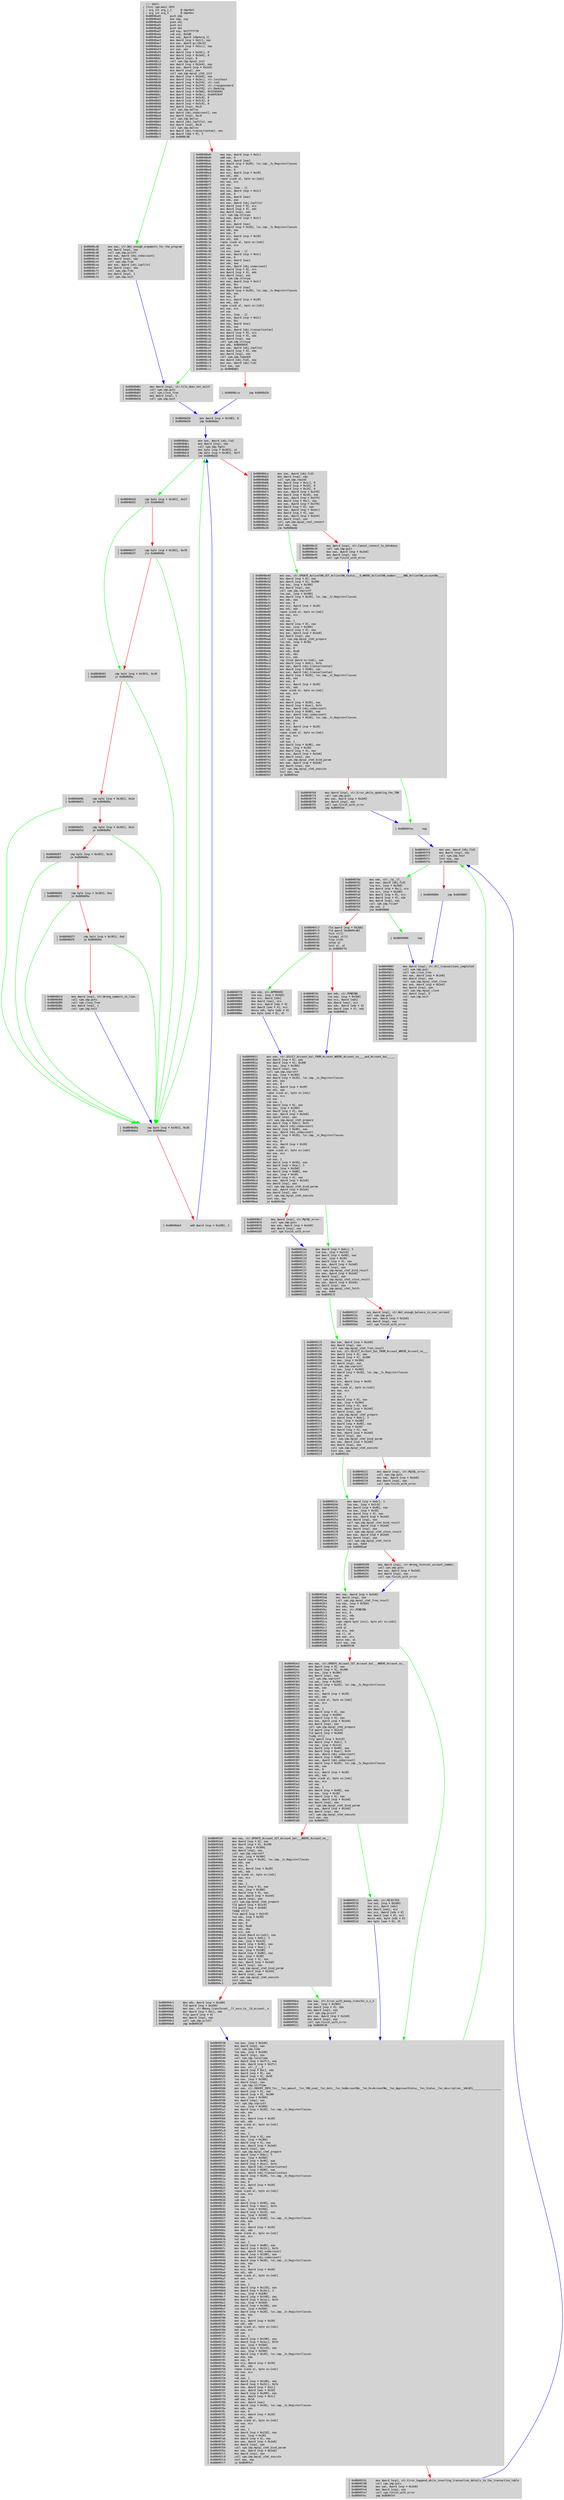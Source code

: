 digraph code {
	graph [bgcolor=white];
	node [color=lightgray, style=filled shape=box fontname="Courier" fontsize="8"];
	"0x08048ad1_0x08048ad1" -> "0x08048ad1_0x08048cd0" [color="green"];
	"0x08048ad1_0x08048ad1" -> "0x08048ad1_0x08048bd5" [color="red"];
 "0x08048ad1_0x08048ad1" [URL="sym.main/0x08048ad1", color="lightgray", label="  ;-- main:\l/ (fcn) sym.main 3455\l| ; arg int arg_1_1      @ ebp+0x5\l| ; arg int arg_3        @ ebp+0xc\l| 0x08048ad1      push ebp\l| 0x08048ad2      mov ebp, esp\l| 0x08048ad4      push edi\l| 0x08048ad5      push esi\l| 0x08048ad6      push ebx\l| 0x08048ad7      and esp, 0xfffffff0\l| 0x08048ada      sub esp, 0x5d0\l| 0x08048ae0      mov eax, dword [ebp+arg_3]\l| 0x08048ae3      mov dword [esp + 0x2c], eax\l| 0x08048ae7      mov eax, dword gs:[0x14]\l| 0x08048aed      mov dword [esp + 0x5cc], eax\l| 0x08048af4      xor eax, eax\l| 0x08048af6      mov dword [esp + 0x2dc], 0\l| 0x08048b01      mov dword [esp + 0x2e0], 0\l| 0x08048b0c      mov dword [esp], 0\l| 0x08048b13      call sym.imp.mysql_init\l| 0x08048b18      mov dword [esp + 0x2e4], eax\l| 0x08048b1f      mov eax, dword [esp + 0x2e4]\l| 0x08048b26      mov dword [esp], eax\l| 0x08048b29      call sym.imp.mysql_stmt_init\l| 0x08048b2e      mov dword [esp + 0x2e8], eax\l| 0x08048b35      mov dword [esp + 0x2ec], str.localhost\l| 0x08048b40      mov dword [esp + 0x2f0], str.root\l| 0x08048b4b      mov dword [esp + 0x2f4], str.crazypassword\l| 0x08048b56      mov dword [esp + 0x2f8], str.Banking\l| 0x08048b61      mov dword [esp + 0x5b8], 0x52505041\l| 0x08048b6c      mov dword [esp + 0x5bc], 0x4445564f\l| 0x08048b77      mov dword [esp + 0x5c0], 0\l| 0x08048b82      mov dword [esp + 0x5c4], 0\l| 0x08048b8d      mov dword [esp + 0x5c8], 0\l| 0x08048b98      mov dword [esp], 0xc8\l| 0x08048b9f      call sym.imp.malloc\l| 0x08048ba4      mov dword [obj.sndaccount], eax\l| 0x08048ba9      mov dword [esp], 0xc8\l| 0x08048bb0      call sym.imp.malloc\l| 0x08048bb5      mov dword [obj.inpfile], eax\l| 0x08048bba      mov dword [esp], 0xc8\l| 0x08048bc1      call sym.imp.malloc\l| 0x08048bc6      mov dword [obj.transactiontan], eax\l| 0x08048bcb      cmp dword [ebp + 8], 5\l| 0x08048bcf      jne 0x8048cd0\l"]
	"0x08048ad1_0x08048cd0" -> "0x08048ad1_0x08048d03" [color="blue"];
 "0x08048ad1_0x08048cd0" [URL="sym.main/0x08048cd0", color="lightgray", label="| 0x08048cd0      mov eax, str.Not_enough_arguments_for_the_program\l| 0x08048cd5      mov dword [esp], eax\l| 0x08048cd8      call sym.imp.printf\l| 0x08048cdd      mov eax, dword [obj.sndaccount]\l| 0x08048ce2      mov dword [esp], eax\l| 0x08048ce5      call sym.imp.free\l| 0x08048cea      mov eax, dword [obj.inpfile]\l| 0x08048cef      mov dword [esp], eax\l| 0x08048cf2      call sym.imp.free\l| 0x08048cf7      mov dword [esp], 1\l| 0x08048cfe      call sym.imp.exit\l"]
	"0x08048ad1_0x08048dac" -> "0x08048ad1_0x08048d2d" [color="green"];
	"0x08048ad1_0x08048dac" -> "0x08048ad1_0x08048dce" [color="red"];
 "0x08048ad1_0x08048dac" [URL="sym.main/0x08048dac", color="lightgray", label="| 0x08048dac      mov eax, dword [obj.fid]\l| 0x08048db1      mov dword [esp], eax\l| 0x08048db4      call sym.imp.fgetc\l| 0x08048db9      mov byte [esp + 0x303], al\l| 0x08048dc0      cmp byte [esp + 0x303], 0xff\l| 0x08048dc8      jne 0x8048d2d\l"]
	"0x08048ad1_0x08048d2d" -> "0x08048ad1_0x08048d41" [color="green"];
	"0x08048ad1_0x08048d2d" -> "0x08048ad1_0x08048d37" [color="red"];
 "0x08048ad1_0x08048d2d" [URL="sym.main/0x08048d2d", color="lightgray", label="| 0x08048d2d      cmp byte [esp + 0x303], 0x2f\l| 0x08048d35      jle 0x8048d41\l"]
	"0x08048ad1_0x08048d41" -> "0x08048ad1_0x08048d9a" [color="green"];
	"0x08048ad1_0x08048d41" -> "0x08048ad1_0x08048d4b" [color="red"];
 "0x08048ad1_0x08048d41" [URL="sym.main/0x08048d41", color="lightgray", label="| 0x08048d41      cmp byte [esp + 0x303], 0x20\l| 0x08048d49      je 0x8048d9a\l"]
	"0x08048ad1_0x08048d9a" -> "0x08048ad1_0x08048dac" [color="green"];
	"0x08048ad1_0x08048d9a" -> "0x08048ad1_0x08048da4" [color="red"];
 "0x08048ad1_0x08048d9a" [URL="sym.main/0x08048d9a", color="lightgray", label="| 0x08048d9a      cmp byte [esp + 0x303], 0x3b\l| 0x08048da2      jne 0x8048dac\l"]
	"0x08048ad1_0x08048da4" -> "0x08048ad1_0x08048dac" [color="blue"];
 "0x08048ad1_0x08048da4" [URL="sym.main/0x08048da4", color="lightgray", label="| 0x08048da4      add dword [esp + 0x2d8], 1\l"]
	"0x08048ad1_0x08048dce" -> "0x08048ad1_0x08048e4d" [color="green"];
	"0x08048ad1_0x08048dce" -> "0x08048ad1_0x08048e32" [color="red"];
 "0x08048ad1_0x08048dce" [URL="sym.main/0x08048dce", color="lightgray", label="| 0x08048dce      mov eax, dword [obj.fid]\l| 0x08048dd3      mov dword [esp], eax\l| 0x08048dd6      call sym.imp.rewind\l| 0x08048ddb      mov dword [esp + 0x1c], 0\l| 0x08048de3      mov dword [esp + 0x18], 0\l| 0x08048deb      mov dword [esp + 0x14], 0\l| 0x08048df3      mov eax, dword [esp + 0x2f8]\l| 0x08048dfa      mov dword [esp + 0x10], eax\l| 0x08048dfe      mov eax, dword [esp + 0x2f4]\l| 0x08048e05      mov dword [esp + 0xc], eax\l| 0x08048e09      mov eax, dword [esp + 0x2f0]\l| 0x08048e10      mov dword [esp + 8], eax\l| 0x08048e14      mov eax, dword [esp + 0x2ec]\l| 0x08048e1b      mov dword [esp + 4], eax\l| 0x08048e1f      mov eax, dword [esp + 0x2e4]\l| 0x08048e26      mov dword [esp], eax\l| 0x08048e29      call sym.imp.mysql_real_connect\l| 0x08048e2e      test eax, eax\l| 0x08048e30      jne 0x8048e4d\l"]
	"0x08048ad1_0x08048e4d" -> "0x08048ad1_0x080497ee" [color="green"];
	"0x08048ad1_0x08048e4d" -> "0x08048ad1_0x08048f6d" [color="red"];
 "0x08048ad1_0x08048e4d" [URL="sym.main/0x08048e4d", color="lightgray", label="| 0x08048e4d      mov eax, str.UPDATE_ActiveTAN_SET_ActiveTAN_Status___0_WHERE_ActiveTAN_number_____AND_ActiveTAN_accountNo____\l| 0x08048e52      mov dword [esp + 8], eax\l| 0x08048e56      mov dword [esp + 4], 0x200\l| 0x08048e5e      lea eax, [esp + 0x304]\l| 0x08048e65      mov dword [esp], eax\l| 0x08048e68      call sym.imp.snprintf\l| 0x08048e6d      lea eax, [esp + 0x304]\l| 0x08048e74      mov dword [esp + 0x28], loc.imp._Jv_RegisterClasses\l| 0x08048e7c      mov edx, eax\l| 0x08048e7e      mov eax, 0\l| 0x08048e83      mov ecx, dword [esp + 0x28]\l| 0x08048e87      mov edi, edx\l| 0x08048e89      repne scasb al, byte es:[edi]\l| 0x08048e8b      mov eax, ecx\l| 0x08048e8d      not eax\l| 0x08048e8f      sub eax, 1\l| 0x08048e92      mov dword [esp + 8], eax\l| 0x08048e96      lea eax, [esp + 0x304]\l| 0x08048e9d      mov dword [esp + 4], eax\l| 0x08048ea1      mov eax, dword [esp + 0x2e8]\l| 0x08048ea8      mov dword [esp], eax\l| 0x08048eab      call sym.imp.mysql_stmt_prepare\l| 0x08048eb0      lea eax, [esp + 0x38]\l| 0x08048eb4      mov ebx, eax\l| 0x08048eb6      mov eax, 0\l| 0x08048ebb      mov edx, 0xa0\l| 0x08048ec0      mov edi, ebx\l| 0x08048ec2      mov ecx, edx\l| 0x08048ec4      rep stosd dword es:[edi], eax\l| 0x08048ec6      mov dword [esp + 0x6c], 0xfe\l| 0x08048ece      mov eax, dword [obj.transactiontan]\l| 0x08048ed3      mov dword [esp + 0x40], eax\l| 0x08048ed7      mov eax, dword [obj.transactiontan]\l| 0x08048edc      mov dword [esp + 0x28], loc.imp._Jv_RegisterClasses\l| 0x08048ee4      mov edx, eax\l| 0x08048ee6      mov eax, 0\l| 0x08048eeb      mov ecx, dword [esp + 0x28]\l| 0x08048eef      mov edi, edx\l| 0x08048ef1      repne scasb al, byte es:[edi]\l| 0x08048ef3      mov eax, ecx\l| 0x08048ef5      not eax\l| 0x08048ef7      sub eax, 1\l| 0x08048efa      mov dword [esp + 0x58], eax\l| 0x08048efe      mov dword [esp + 0xac], 0xfe\l| 0x08048f09      mov eax, dword [obj.sndaccount]\l| 0x08048f0e      mov dword [esp + 0x80], eax\l| 0x08048f15      mov eax, dword [obj.sndaccount]\l| 0x08048f1a      mov dword [esp + 0x28], loc.imp._Jv_RegisterClasses\l| 0x08048f22      mov edx, eax\l| 0x08048f24      mov eax, 0\l| 0x08048f29      mov ecx, dword [esp + 0x28]\l| 0x08048f2d      mov edi, edx\l| 0x08048f2f      repne scasb al, byte es:[edi]\l| 0x08048f31      mov eax, ecx\l| 0x08048f33      not eax\l| 0x08048f35      sub eax, 1\l| 0x08048f38      mov dword [esp + 0x98], eax\l| 0x08048f3f      lea eax, [esp + 0x38]\l| 0x08048f43      mov dword [esp + 4], eax\l| 0x08048f47      mov eax, dword [esp + 0x2e8]\l| 0x08048f4e      mov dword [esp], eax\l| 0x08048f51      call sym.imp.mysql_stmt_bind_param\l| 0x08048f56      mov eax, dword [esp + 0x2e8]\l| 0x08048f5d      mov dword [esp], eax\l| 0x08048f60      call sym.imp.mysql_stmt_execute\l| 0x08048f65      test eax, eax\l| 0x08048f67      je 0x80497ee\l"]
	"0x08048ad1_0x080497ee" -> "0x08048ad1_0x080497ef" [color="blue"];
 "0x08048ad1_0x080497ee" [URL="sym.main/0x080497ee", color="lightgray", label="| 0x080497ee      nop\l"]
	"0x08048ad1_0x08048f8d" -> "0x08048ad1_0x08049806" [color="green"];
	"0x08048ad1_0x08048f8d" -> "0x08048ad1_0x08048fc2" [color="red"];
 "0x08048ad1_0x08048f8d" [URL="sym.main/0x08048f8d", color="lightgray", label="| 0x08048f8d      mov edx, str._ld__lf_\l| 0x08048f92      mov eax, dword [obj.fid]\l| 0x08048f97      lea ecx, [esp + 0x2b8]\l| 0x08048f9e      mov dword [esp + 0xc], ecx\l| 0x08048fa2      lea ecx, [esp + 0x2d0]\l| 0x08048fa9      mov dword [esp + 8], ecx\l| 0x08048fad      mov dword [esp + 4], edx\l| 0x08048fb1      mov dword [esp], eax\l| 0x08048fb4      call sym.imp.fscanf\l| 0x08048fb9      cmp eax, 2\l| 0x08048fbc      jne 0x8049806\l"]
	"0x08048ad1_0x08049806" -> "0x08048ad1_0x08049807" [color="blue"];
 "0x08048ad1_0x08049806" [URL="sym.main/0x08049806", color="lightgray", label="| 0x08049806      nop\l"]
	"0x08048ad1_0x08048fc2" -> "0x08048ad1_0x08048ff4" [color="green"];
	"0x08048ad1_0x08048fc2" -> "0x08048ad1_0x08048fdc" [color="red"];
 "0x08048ad1_0x08048fc2" [URL="sym.main/0x08048fc2", color="lightgray", label="| 0x08048fc2      fld qword [esp + 0x2b8]\l| 0x08048fc9      fld qword [0x8049cd0]\l| 0x08048fcf      fxch st(1)\l| 0x08048fd1      fucompi st(1)\l| 0x08048fd3      fstp st(0)\l| 0x08048fd5      setae al\l| 0x08048fd8      test al, al\l| 0x08048fda      je 0x8048ff4\l"]
	"0x08048ad1_0x08048ff4" -> "0x08048ad1_0x08049011" [color="blue"];
 "0x08048ad1_0x08048ff4" [URL="sym.main/0x08048ff4", color="lightgray", label="| 0x08048ff4      mov edx, str.APPROVED\l| 0x08048ff9      lea eax, [esp + 0x5b8]\l| 0x08049000      mov ecx, dword [edx]\l| 0x08049002      mov dword [eax], ecx\l| 0x08049004      mov ecx, dword [edx + 4]\l| 0x08049007      mov dword [eax + 4], ecx\l| 0x0804900a      movzx edx, byte [edx + 8]\l| 0x0804900e      mov byte [eax + 8], dl\l"]
	"0x08048ad1_0x0804910a" -> "0x08048ad1_0x08049172" [color="green"];
	"0x08048ad1_0x0804910a" -> "0x08048ad1_0x08049157" [color="red"];
 "0x08048ad1_0x0804910a" [URL="sym.main/0x0804910a", color="lightgray", label="| 0x0804910a      mov dword [esp + 0x6c], 5\l| 0x08049112      lea eax, [esp + 0x2c0]\l| 0x08049119      mov dword [esp + 0x40], eax\l| 0x0804911d      lea eax, [esp + 0x38]\l| 0x08049121      mov dword [esp + 4], eax\l| 0x08049125      mov eax, dword [esp + 0x2e8]\l| 0x0804912c      mov dword [esp], eax\l| 0x0804912f      call sym.imp.mysql_stmt_bind_result\l| 0x08049134      mov eax, dword [esp + 0x2e8]\l| 0x0804913b      mov dword [esp], eax\l| 0x0804913e      call sym.imp.mysql_stmt_store_result\l| 0x08049143      mov eax, dword [esp + 0x2e8]\l| 0x0804914a      mov dword [esp], eax\l| 0x0804914d      call sym.imp.mysql_stmt_fetch\l| 0x08049152      cmp eax, 0x64\l| 0x08049155      jne 0x8049172\l"]
	"0x08048ad1_0x08049172" -> "0x08048ad1_0x0804923c" [color="green"];
	"0x08048ad1_0x08049172" -> "0x08048ad1_0x08049221" [color="red"];
 "0x08048ad1_0x08049172" [URL="sym.main/0x08049172", color="lightgray", label="| 0x08049172      mov eax, dword [esp + 0x2e8]\l| 0x08049179      mov dword [esp], eax\l| 0x0804917c      call sym.imp.mysql_stmt_free_result\l| 0x08049181      mov eax, str.SELECT_Account_bal_FROM_Account_WHERE_Account_no___\l| 0x08049186      mov dword [esp + 8], eax\l| 0x0804918a      mov dword [esp + 4], 0x200\l| 0x08049192      lea eax, [esp + 0x304]\l| 0x08049199      mov dword [esp], eax\l| 0x0804919c      call sym.imp.snprintf\l| 0x080491a1      lea eax, [esp + 0x304]\l| 0x080491a8      mov dword [esp + 0x28], loc.imp._Jv_RegisterClasses\l| 0x080491b0      mov edx, eax\l| 0x080491b2      mov eax, 0\l| 0x080491b7      mov ecx, dword [esp + 0x28]\l| 0x080491bb      mov edi, edx\l| 0x080491bd      repne scasb al, byte es:[edi]\l| 0x080491bf      mov eax, ecx\l| 0x080491c1      not eax\l| 0x080491c3      sub eax, 1\l| 0x080491c6      mov dword [esp + 8], eax\l| 0x080491ca      lea eax, [esp + 0x304]\l| 0x080491d1      mov dword [esp + 4], eax\l| 0x080491d5      mov eax, dword [esp + 0x2e8]\l| 0x080491dc      mov dword [esp], eax\l| 0x080491df      call sym.imp.mysql_stmt_prepare\l| 0x080491e4      mov dword [esp + 0x6c], 3\l| 0x080491ec      lea eax, [esp + 0x2d0]\l| 0x080491f3      mov dword [esp + 0x40], eax\l| 0x080491f7      lea eax, [esp + 0x38]\l| 0x080491fb      mov dword [esp + 4], eax\l| 0x080491ff      mov eax, dword [esp + 0x2e8]\l| 0x08049206      mov dword [esp], eax\l| 0x08049209      call sym.imp.mysql_stmt_bind_param\l| 0x0804920e      mov eax, dword [esp + 0x2e8]\l| 0x08049215      mov dword [esp], eax\l| 0x08049218      call sym.imp.mysql_stmt_execute\l| 0x0804921d      test eax, eax\l| 0x0804921f      je 0x804923c\l"]
	"0x08048ad1_0x0804923c" -> "0x08048ad1_0x080492a4" [color="green"];
	"0x08048ad1_0x0804923c" -> "0x08048ad1_0x08049289" [color="red"];
 "0x08048ad1_0x0804923c" [URL="sym.main/0x0804923c", color="lightgray", label="| 0x0804923c      mov dword [esp + 0x6c], 5\l| 0x08049244      lea eax, [esp + 0x2c8]\l| 0x0804924b      mov dword [esp + 0x40], eax\l| 0x0804924f      lea eax, [esp + 0x38]\l| 0x08049253      mov dword [esp + 4], eax\l| 0x08049257      mov eax, dword [esp + 0x2e8]\l| 0x0804925e      mov dword [esp], eax\l| 0x08049261      call sym.imp.mysql_stmt_bind_result\l| 0x08049266      mov eax, dword [esp + 0x2e8]\l| 0x0804926d      mov dword [esp], eax\l| 0x08049270      call sym.imp.mysql_stmt_store_result\l| 0x08049275      mov eax, dword [esp + 0x2e8]\l| 0x0804927c      mov dword [esp], eax\l| 0x0804927f      call sym.imp.mysql_stmt_fetch\l| 0x08049284      cmp eax, 0x64\l| 0x08049287      jne 0x80492a4\l"]
	"0x08048ad1_0x080492a4" -> "0x08048ad1_0x08049530" [color="green"];
	"0x08048ad1_0x080492a4" -> "0x08048ad1_0x080492e3" [color="red"];
 "0x08048ad1_0x080492a4" [URL="sym.main/0x080492a4", color="lightgray", label="| 0x080492a4      mov eax, dword [esp + 0x2e8]\l| 0x080492ab      mov dword [esp], eax\l| 0x080492ae      call sym.imp.mysql_stmt_free_result\l| 0x080492b3      lea eax, [esp + 0x5b8]\l| 0x080492ba      mov edx, eax\l| 0x080492bc      mov eax, str.PENDING\l| 0x080492c1      mov ecx, 8\l| 0x080492c6      mov esi, edx\l| 0x080492c8      mov edi, eax\l| 0x080492ca      repe cmpsb byte [esi], byte ptr es:[edi]\l| 0x080492cc      seta dl\l| 0x080492cf      setb al\l| 0x080492d2      mov ecx, edx\l| 0x080492d4      sub cl, al\l| 0x080492d6      mov eax, ecx\l| 0x080492d8      movsx eax, al\l| 0x080492db      test eax, eax\l| 0x080492dd      je 0x8049530\l"]
	"0x08048ad1_0x08049530" -> "0x08048ad1_0x080497ef" [color="green"];
	"0x08048ad1_0x08049530" -> "0x08048ad1_0x080497d1" [color="red"];
 "0x08048ad1_0x08049530" [URL="sym.main/0x08049530", color="lightgray", label="| 0x08049530      lea eax, [esp + 0x2d4]\l| 0x08049537      mov dword [esp], eax\l| 0x0804953a      call sym.imp.time\l| 0x0804953f      lea eax, [esp + 0x2d4]\l| 0x08049546      mov dword [esp], eax\l| 0x08049549      call sym.imp.localtime\l| 0x0804954e      mov dword [esp + 0x2fc], eax\l| 0x08049555      mov edx, dword [esp + 0x2fc]\l| 0x0804955c      mov eax, str._F___X\l| 0x08049561      mov dword [esp + 0xc], edx\l| 0x08049565      mov dword [esp + 8], eax\l| 0x08049569      mov dword [esp + 4], 0x50\l| 0x08049571      lea eax, [esp + 0x568]\l| 0x08049578      mov dword [esp], eax\l| 0x0804957b      call sym.imp.strftime\l| 0x08049580      mov eax, str.INSERT_INTO_Txn___Txn_amount__Txn_TAN_used__Txn_date__Txn_SndAccountNo__Txn_RcvAccountNo__Txn_ApprovalStatus__Txn_Status__Txn_description__VALUES___________________\l| 0x08049585      mov dword [esp + 8], eax\l| 0x08049589      mov dword [esp + 4], 0x200\l| 0x08049591      lea eax, [esp + 0x304]\l| 0x08049598      mov dword [esp], eax\l| 0x0804959b      call sym.imp.snprintf\l| 0x080495a0      lea eax, [esp + 0x304]\l| 0x080495a7      mov dword [esp + 0x28], loc.imp._Jv_RegisterClasses\l| 0x080495af      mov edx, eax\l| 0x080495b1      mov eax, 0\l| 0x080495b6      mov ecx, dword [esp + 0x28]\l| 0x080495ba      mov edi, edx\l| 0x080495bc      repne scasb al, byte es:[edi]\l| 0x080495be      mov eax, ecx\l| 0x080495c0      not eax\l| 0x080495c2      sub eax, 1\l| 0x080495c5      mov dword [esp + 8], eax\l| 0x080495c9      lea eax, [esp + 0x304]\l| 0x080495d0      mov dword [esp + 4], eax\l| 0x080495d4      mov eax, dword [esp + 0x2e8]\l| 0x080495db      mov dword [esp], eax\l| 0x080495de      call sym.imp.mysql_stmt_prepare\l| 0x080495e3      mov dword [esp + 0x6c], 5\l| 0x080495eb      lea eax, [esp + 0x2b8]\l| 0x080495f2      mov dword [esp + 0x40], eax\l| 0x080495f6      mov dword [esp + 0xac], 0xfe\l| 0x08049601      mov eax, dword [obj.transactiontan]\l| 0x08049606      mov dword [esp + 0x80], eax\l| 0x0804960d      mov eax, dword [obj.transactiontan]\l| 0x08049612      mov dword [esp + 0x28], loc.imp._Jv_RegisterClasses\l| 0x0804961a      mov edx, eax\l| 0x0804961c      mov eax, 0\l| 0x08049621      mov ecx, dword [esp + 0x28]\l| 0x08049625      mov edi, edx\l| 0x08049627      repne scasb al, byte es:[edi]\l| 0x08049629      mov eax, ecx\l| 0x0804962b      not eax\l| 0x0804962d      sub eax, 1\l| 0x08049630      mov dword [esp + 0x98], eax\l| 0x08049637      mov dword [esp + 0xec], 0xfe\l| 0x08049642      lea eax, [esp + 0x568]\l| 0x08049649      mov dword [esp + 0xc0], eax\l| 0x08049650      lea eax, [esp + 0x568]\l| 0x08049657      mov dword [esp + 0x28], loc.imp._Jv_RegisterClasses\l| 0x0804965f      mov edx, eax\l| 0x08049661      mov eax, 0\l| 0x08049666      mov ecx, dword [esp + 0x28]\l| 0x0804966a      mov edi, edx\l| 0x0804966c      repne scasb al, byte es:[edi]\l| 0x0804966e      mov eax, ecx\l| 0x08049670      not eax\l| 0x08049672      sub eax, 1\l| 0x08049675      mov dword [esp + 0xd8], eax\l| 0x0804967c      mov dword [esp + 0x12c], 0xfe\l| 0x08049687      mov eax, dword [obj.sndaccount]\l| 0x0804968c      mov dword [esp + 0x100], eax\l| 0x08049693      mov eax, dword [obj.sndaccount]\l| 0x08049698      mov dword [esp + 0x28], loc.imp._Jv_RegisterClasses\l| 0x080496a0      mov edx, eax\l| 0x080496a2      mov eax, 0\l| 0x080496a7      mov ecx, dword [esp + 0x28]\l| 0x080496ab      mov edi, edx\l| 0x080496ad      repne scasb al, byte es:[edi]\l| 0x080496af      mov eax, ecx\l| 0x080496b1      not eax\l| 0x080496b3      sub eax, 1\l| 0x080496b6      mov dword [esp + 0x118], eax\l| 0x080496bd      mov dword [esp + 0x16c], 3\l| 0x080496c8      lea eax, [esp + 0x2d0]\l| 0x080496cf      mov dword [esp + 0x140], eax\l| 0x080496d6      mov dword [esp + 0x1ac], 0xfe\l| 0x080496e1      lea eax, [esp + 0x5b8]\l| 0x080496e8      mov dword [esp + 0x180], eax\l| 0x080496ef      lea eax, [esp + 0x5b8]\l| 0x080496f6      mov dword [esp + 0x28], loc.imp._Jv_RegisterClasses\l| 0x080496fe      mov edx, eax\l| 0x08049700      mov eax, 0\l| 0x08049705      mov ecx, dword [esp + 0x28]\l| 0x08049709      mov edi, edx\l| 0x0804970b      repne scasb al, byte es:[edi]\l| 0x0804970d      mov eax, ecx\l| 0x0804970f      not eax\l| 0x08049711      sub eax, 1\l| 0x08049714      mov dword [esp + 0x198], eax\l| 0x0804971b      mov dword [esp + 0x1ec], 0xfe\l| 0x08049726      lea eax, [esp + 0x5b8]\l| 0x0804972d      mov dword [esp + 0x1c0], eax\l| 0x08049734      lea eax, [esp + 0x5b8]\l| 0x0804973b      mov dword [esp + 0x28], loc.imp._Jv_RegisterClasses\l| 0x08049743      mov edx, eax\l| 0x08049745      mov eax, 0\l| 0x0804974a      mov ecx, dword [esp + 0x28]\l| 0x0804974e      mov edi, edx\l| 0x08049750      repne scasb al, byte es:[edi]\l| 0x08049752      mov eax, ecx\l| 0x08049754      not eax\l| 0x08049756      sub eax, 1\l| 0x08049759      mov dword [esp + 0x1d8], eax\l| 0x08049760      mov dword [esp + 0x22c], 0xfe\l| 0x0804976b      mov eax, dword [esp + 0x2c]\l| 0x0804976f      mov eax, dword [eax + 0x10]\l| 0x08049772      mov dword [esp + 0x200], eax\l| 0x08049779      mov eax, dword [esp + 0x2c]\l| 0x0804977d      add eax, 0x10\l| 0x08049780      mov eax, dword [eax]\l| 0x08049782      mov dword [esp + 0x28], loc.imp._Jv_RegisterClasses\l| 0x0804978a      mov edx, eax\l| 0x0804978c      mov eax, 0\l| 0x08049791      mov ecx, dword [esp + 0x28]\l| 0x08049795      mov edi, edx\l| 0x08049797      repne scasb al, byte es:[edi]\l| 0x08049799      mov eax, ecx\l| 0x0804979b      not eax\l| 0x0804979d      sub eax, 1\l| 0x080497a0      mov dword [esp + 0x218], eax\l| 0x080497a7      lea eax, [esp + 0x38]\l| 0x080497ab      mov dword [esp + 4], eax\l| 0x080497af      mov eax, dword [esp + 0x2e8]\l| 0x080497b6      mov dword [esp], eax\l| 0x080497b9      call sym.imp.mysql_stmt_bind_param\l| 0x080497be      mov eax, dword [esp + 0x2e8]\l| 0x080497c5      mov dword [esp], eax\l| 0x080497c8      call sym.imp.mysql_stmt_execute\l| 0x080497cd      test eax, eax\l| 0x080497cf      je 0x80497ef\l"]
	"0x08048ad1_0x080497ef" -> "0x08048ad1_0x08048f8d" [color="green"];
	"0x08048ad1_0x080497ef" -> "0x08048ad1_0x08049804" [color="red"];
 "0x08048ad1_0x080497ef" [URL="sym.main/0x080497ef", color="lightgray", label="| 0x080497ef      mov eax, dword [obj.fid]\l| 0x080497f4      mov dword [esp], eax\l| 0x080497f7      call sym.imp.feof\l| 0x080497fc      test eax, eax\l| 0x080497fe      je 0x8048f8d\l"]
	"0x08048ad1_0x080497d1" -> "0x08048ad1_0x080497ef" [color="blue"];
 "0x08048ad1_0x080497d1" [URL="sym.main/0x080497d1", color="lightgray", label="| 0x080497d1      mov dword [esp], str.Error_happend_while_inserting_transaction_details_to_the_transaction_table\l| 0x080497d8      call sym.imp.puts\l| 0x080497dd      mov eax, dword [esp + 0x2e8]\l| 0x080497e4      mov dword [esp], eax\l| 0x080497e7      call sym.finish_with_error\l| 0x080497ec      jmp 0x80497ef\l"]
	"0x08048ad1_0x080492e3" -> "0x08048ad1_0x08049513" [color="green"];
	"0x08048ad1_0x080492e3" -> "0x08048ad1_0x080493df" [color="red"];
 "0x08048ad1_0x080492e3" [URL="sym.main/0x080492e3", color="lightgray", label="| 0x080492e3      mov eax, str.UPDATE_Account_SET_Account_bal___WHERE_Account_no__\l| 0x080492e8      mov dword [esp + 8], eax\l| 0x080492ec      mov dword [esp + 4], 0x200\l| 0x080492f4      lea eax, [esp + 0x304]\l| 0x080492fb      mov dword [esp], eax\l| 0x080492fe      call sym.imp.snprintf\l| 0x08049303      lea eax, [esp + 0x304]\l| 0x0804930a      mov dword [esp + 0x28], loc.imp._Jv_RegisterClasses\l| 0x08049312      mov edx, eax\l| 0x08049314      mov eax, 0\l| 0x08049319      mov ecx, dword [esp + 0x28]\l| 0x0804931d      mov edi, edx\l| 0x0804931f      repne scasb al, byte es:[edi]\l| 0x08049321      mov eax, ecx\l| 0x08049323      not eax\l| 0x08049325      sub eax, 1\l| 0x08049328      mov dword [esp + 8], eax\l| 0x0804932c      lea eax, [esp + 0x304]\l| 0x08049333      mov dword [esp + 4], eax\l| 0x08049337      mov eax, dword [esp + 0x2e8]\l| 0x0804933e      mov dword [esp], eax\l| 0x08049341      call sym.imp.mysql_stmt_prepare\l| 0x08049346      fld qword [esp + 0x2c0]\l| 0x0804934d      fld qword [esp + 0x2b8]\l| 0x08049354      fsubp st(1)\l| 0x08049356      fstp qword [esp + 0x2c0]\l| 0x0804935d      mov dword [esp + 0x6c], 5\l| 0x08049365      lea eax, [esp + 0x2c0]\l| 0x0804936c      mov dword [esp + 0x40], eax\l| 0x08049370      mov dword [esp + 0xac], 0xfe\l| 0x0804937b      mov eax, dword [obj.sndaccount]\l| 0x08049380      mov dword [esp + 0x80], eax\l| 0x08049387      mov eax, dword [obj.sndaccount]\l| 0x0804938c      mov dword [esp + 0x28], loc.imp._Jv_RegisterClasses\l| 0x08049394      mov edx, eax\l| 0x08049396      mov eax, 0\l| 0x0804939b      mov ecx, dword [esp + 0x28]\l| 0x0804939f      mov edi, edx\l| 0x080493a1      repne scasb al, byte es:[edi]\l| 0x080493a3      mov eax, ecx\l| 0x080493a5      not eax\l| 0x080493a7      sub eax, 1\l| 0x080493aa      mov dword [esp + 0x98], eax\l| 0x080493b1      lea eax, [esp + 0x38]\l| 0x080493b5      mov dword [esp + 4], eax\l| 0x080493b9      mov eax, dword [esp + 0x2e8]\l| 0x080493c0      mov dword [esp], eax\l| 0x080493c3      call sym.imp.mysql_stmt_bind_param\l| 0x080493c8      mov eax, dword [esp + 0x2e8]\l| 0x080493cf      mov dword [esp], eax\l| 0x080493d2      call sym.imp.mysql_stmt_execute\l| 0x080493d7      test eax, eax\l| 0x080493d9      jne 0x8049513\l"]
	"0x08048ad1_0x08049513" -> "0x08048ad1_0x08049530" [color="blue"];
 "0x08048ad1_0x08049513" [URL="sym.main/0x08049513", color="lightgray", label="| 0x08049513      mov edx, str.REJECTED\l| 0x08049518      lea eax, [esp + 0x5b8]\l| 0x0804951f      mov ecx, dword [edx]\l| 0x08049521      mov dword [eax], ecx\l| 0x08049523      mov ecx, dword [edx + 4]\l| 0x08049526      mov dword [eax + 4], ecx\l| 0x08049529      movzx edx, byte [edx + 8]\l| 0x0804952d      mov byte [eax + 8], dl\l"]
	"0x08048ad1_0x080493df" -> "0x08048ad1_0x080494ea" [color="green"];
	"0x08048ad1_0x080493df" -> "0x08048ad1_0x080494c5" [color="red"];
 "0x08048ad1_0x080493df" [URL="sym.main/0x080493df", color="lightgray", label="| 0x080493df      mov eax, str.UPDATE_Account_SET_Account_bal___WHERE_Account_no__\l| 0x080493e4      mov dword [esp + 8], eax\l| 0x080493e8      mov dword [esp + 4], 0x200\l| 0x080493f0      lea eax, [esp + 0x304]\l| 0x080493f7      mov dword [esp], eax\l| 0x080493fa      call sym.imp.snprintf\l| 0x080493ff      lea eax, [esp + 0x304]\l| 0x08049406      mov dword [esp + 0x28], loc.imp._Jv_RegisterClasses\l| 0x0804940e      mov edx, eax\l| 0x08049410      mov eax, 0\l| 0x08049415      mov ecx, dword [esp + 0x28]\l| 0x08049419      mov edi, edx\l| 0x0804941b      repne scasb al, byte es:[edi]\l| 0x0804941d      mov eax, ecx\l| 0x0804941f      not eax\l| 0x08049421      sub eax, 1\l| 0x08049424      mov dword [esp + 8], eax\l| 0x08049428      lea eax, [esp + 0x304]\l| 0x0804942f      mov dword [esp + 4], eax\l| 0x08049433      mov eax, dword [esp + 0x2e8]\l| 0x0804943a      mov dword [esp], eax\l| 0x0804943d      call sym.imp.mysql_stmt_prepare\l| 0x08049442      fld qword [esp + 0x2c8]\l| 0x08049449      fld qword [esp + 0x2b8]\l| 0x08049450      faddp st(1)\l| 0x08049452      fstp qword [esp + 0x2c8]\l| 0x08049459      lea eax, [esp + 0x38]\l| 0x0804945d      mov ebx, eax\l| 0x0804945f      mov eax, 0\l| 0x08049464      mov edx, 0xa0\l| 0x08049469      mov edi, ebx\l| 0x0804946b      mov ecx, edx\l| 0x0804946d      rep stosd dword es:[edi], eax\l| 0x0804946f      mov dword [esp + 0x6c], 5\l| 0x08049477      lea eax, [esp + 0x2c8]\l| 0x0804947e      mov dword [esp + 0x40], eax\l| 0x08049482      mov dword [esp + 0xac], 3\l| 0x0804948d      lea eax, [esp + 0x2d0]\l| 0x08049494      mov dword [esp + 0x80], eax\l| 0x0804949b      lea eax, [esp + 0x38]\l| 0x0804949f      mov dword [esp + 4], eax\l| 0x080494a3      mov eax, dword [esp + 0x2e8]\l| 0x080494aa      mov dword [esp], eax\l| 0x080494ad      call sym.imp.mysql_stmt_bind_param\l| 0x080494b2      mov eax, dword [esp + 0x2e8]\l| 0x080494b9      mov dword [esp], eax\l| 0x080494bc      call sym.imp.mysql_stmt_execute\l| 0x080494c1      test eax, eax\l| 0x080494c3      jne 0x80494ea\l"]
	"0x08048ad1_0x080494ea" -> "0x08048ad1_0x08049530" [color="blue"];
 "0x08048ad1_0x080494ea" [URL="sym.main/0x080494ea", color="lightgray", label="| 0x080494ea      mov eax, str.Error_with_money_transfer_n_s_n\l| 0x080494ef      lea edx, [esp + 0x304]\l| 0x080494f6      mov dword [esp + 4], edx\l| 0x080494fa      mov dword [esp], eax\l| 0x080494fd      call sym.imp.printf\l| 0x08049502      mov eax, dword [esp + 0x2e8]\l| 0x08049509      mov dword [esp], eax\l| 0x0804950c      call sym.finish_with_error\l| 0x08049511      jmp 0x8049530\l"]
	"0x08048ad1_0x080494c5" -> "0x08048ad1_0x08049530" [color="blue"];
 "0x08048ad1_0x080494c5" [URL="sym.main/0x080494c5", color="lightgray", label="| 0x080494c5      mov edx, dword [esp + 0x2d0]\l| 0x080494cc      fld qword [esp + 0x2b8]\l| 0x080494d3      mov eax, str.Money_transfered:__lf_euro_to__ld_account._n\l| 0x080494d8      mov dword [esp + 0xc], edx\l| 0x080494dc      fstp qword [esp + 4]\l| 0x080494e0      mov dword [esp], eax\l| 0x080494e3      call sym.imp.printf\l| 0x080494e8      jmp 0x8049530\l"]
	"0x08048ad1_0x08049289" -> "0x08048ad1_0x080492a4" [color="blue"];
 "0x08048ad1_0x08049289" [URL="sym.main/0x08049289", color="lightgray", label="| 0x08049289      mov dword [esp], str.Wrong_receiver_account_number.\l| 0x08049290      call sym.imp.puts\l| 0x08049295      mov eax, dword [esp + 0x2e8]\l| 0x0804929c      mov dword [esp], eax\l| 0x0804929f      call sym.finish_with_error\l"]
	"0x08048ad1_0x08049221" -> "0x08048ad1_0x0804923c" [color="blue"];
 "0x08048ad1_0x08049221" [URL="sym.main/0x08049221", color="lightgray", label="| 0x08049221      mov dword [esp], str.MySQL_error.\l| 0x08049228      call sym.imp.puts\l| 0x0804922d      mov eax, dword [esp + 0x2e8]\l| 0x08049234      mov dword [esp], eax\l| 0x08049237      call sym.finish_with_error\l"]
	"0x08048ad1_0x08049157" -> "0x08048ad1_0x08049172" [color="blue"];
 "0x08048ad1_0x08049157" [URL="sym.main/0x08049157", color="lightgray", label="| 0x08049157      mov dword [esp], str.Not_enough_balance_in_user_account\l| 0x0804915e      call sym.imp.puts\l| 0x08049163      mov eax, dword [esp + 0x2e8]\l| 0x0804916a      mov dword [esp], eax\l| 0x0804916d      call sym.finish_with_error\l"]
	"0x08048ad1_0x080490ef" -> "0x08048ad1_0x0804910a" [color="blue"];
 "0x08048ad1_0x080490ef" [URL="sym.main/0x080490ef", color="lightgray", label="| 0x080490ef      mov dword [esp], str.MySQL_error.\l| 0x080490f6      call sym.imp.puts\l| 0x080490fb      mov eax, dword [esp + 0x2e8]\l| 0x08049102      mov dword [esp], eax\l| 0x08049105      call sym.finish_with_error\l"]
	"0x08048ad1_0x08048fdc" -> "0x08048ad1_0x08049011" [color="blue"];
 "0x08048ad1_0x08048fdc" [URL="sym.main/0x08048fdc", color="lightgray", label="| 0x08048fdc      mov edx, str.PENDING\l| 0x08048fe1      lea eax, [esp + 0x5b8]\l| 0x08048fe8      mov ecx, dword [edx]\l| 0x08048fea      mov dword [eax], ecx\l| 0x08048fec      mov edx, dword [edx + 4]\l| 0x08048fef      mov dword [eax + 4], edx\l| 0x08048ff2      jmp 0x8049011\l"]
	"0x08048ad1_0x08049011" -> "0x08048ad1_0x0804910a" [color="green"];
	"0x08048ad1_0x08049011" -> "0x08048ad1_0x080490ef" [color="red"];
 "0x08048ad1_0x08049011" [URL="sym.main/0x08049011", color="lightgray", label="| 0x08049011      mov eax, str.SELECT_Account_bal_FROM_Account_WHERE_Account_no____and_Account_bal_____\l| 0x08049016      mov dword [esp + 8], eax\l| 0x0804901a      mov dword [esp + 4], 0x200\l| 0x08049022      lea eax, [esp + 0x304]\l| 0x08049029      mov dword [esp], eax\l| 0x0804902c      call sym.imp.snprintf\l| 0x08049031      lea eax, [esp + 0x304]\l| 0x08049038      mov dword [esp + 0x28], loc.imp._Jv_RegisterClasses\l| 0x08049040      mov edx, eax\l| 0x08049042      mov eax, 0\l| 0x08049047      mov ecx, dword [esp + 0x28]\l| 0x0804904b      mov edi, edx\l| 0x0804904d      repne scasb al, byte es:[edi]\l| 0x0804904f      mov eax, ecx\l| 0x08049051      not eax\l| 0x08049053      sub eax, 1\l| 0x08049056      mov dword [esp + 8], eax\l| 0x0804905a      lea eax, [esp + 0x304]\l| 0x08049061      mov dword [esp + 4], eax\l| 0x08049065      mov eax, dword [esp + 0x2e8]\l| 0x0804906c      mov dword [esp], eax\l| 0x0804906f      call sym.imp.mysql_stmt_prepare\l| 0x08049074      mov dword [esp + 0x6c], 0xfe\l| 0x0804907c      mov eax, dword [obj.sndaccount]\l| 0x08049081      mov dword [esp + 0x40], eax\l| 0x08049085      mov eax, dword [obj.sndaccount]\l| 0x0804908a      mov dword [esp + 0x28], loc.imp._Jv_RegisterClasses\l| 0x08049092      mov edx, eax\l| 0x08049094      mov eax, 0\l| 0x08049099      mov ecx, dword [esp + 0x28]\l| 0x0804909d      mov edi, edx\l| 0x0804909f      repne scasb al, byte es:[edi]\l| 0x080490a1      mov eax, ecx\l| 0x080490a3      not eax\l| 0x080490a5      sub eax, 1\l| 0x080490a8      mov dword [esp + 0x58], eax\l| 0x080490ac      mov dword [esp + 0xac], 5\l| 0x080490b7      lea eax, [esp + 0x2b8]\l| 0x080490be      mov dword [esp + 0x80], eax\l| 0x080490c5      lea eax, [esp + 0x38]\l| 0x080490c9      mov dword [esp + 4], eax\l| 0x080490cd      mov eax, dword [esp + 0x2e8]\l| 0x080490d4      mov dword [esp], eax\l| 0x080490d7      call sym.imp.mysql_stmt_bind_param\l| 0x080490dc      mov eax, dword [esp + 0x2e8]\l| 0x080490e3      mov dword [esp], eax\l| 0x080490e6      call sym.imp.mysql_stmt_execute\l| 0x080490eb      test eax, eax\l| 0x080490ed      je 0x804910a\l"]
	"0x08048ad1_0x08049804" -> "0x08048ad1_0x08049807" [color="blue"];
 "0x08048ad1_0x08049804" [URL="sym.main/0x08049804", color="lightgray", label="| 0x08049804      jmp 0x8049807\l"]
 "0x08048ad1_0x08049807" [URL="sym.main/0x08049807", color="lightgray", label="| 0x08049807      mov dword [esp], str.All_transactions_completed\l| 0x0804980e      call sym.imp.puts\l| 0x08049813      call sym.close_free\l| 0x08049818      mov eax, dword [esp + 0x2e8]\l| 0x0804981f      mov dword [esp], eax\l| 0x08049822      call sym.imp.mysql_stmt_close\l| 0x08049827      mov eax, dword [esp + 0x2e4]\l| 0x0804982e      mov dword [esp], eax\l| 0x08049831      call sym.imp.mysql_close\l| 0x08049836      mov dword [esp], 0\l| 0x0804983d      call sym.imp.exit\l| 0x08049842      nop\l| 0x08049843      nop\l| 0x08049844      nop\l| 0x08049845      nop\l| 0x08049846      nop\l| 0x08049847      nop\l| 0x08049848      nop\l| 0x08049849      nop\l| 0x0804984a      nop\l| 0x0804984b      nop\l| 0x0804984c      nop\l| 0x0804984d      nop\l| 0x0804984e      nop\l\\ 0x0804984f      nop\l"]
	"0x08048ad1_0x08048f6d" -> "0x08048ad1_0x080497ee" [color="blue"];
 "0x08048ad1_0x08048f6d" [URL="sym.main/0x08048f6d", color="lightgray", label="| 0x08048f6d      mov dword [esp], str.Error_while_updating_the_TAN\l| 0x08048f74      call sym.imp.puts\l| 0x08048f79      mov eax, dword [esp + 0x2e8]\l| 0x08048f80      mov dword [esp], eax\l| 0x08048f83      call sym.finish_with_error\l| 0x08048f88      jmp 0x80497ee\l"]
	"0x08048ad1_0x08048e32" -> "0x08048ad1_0x08048e4d" [color="blue"];
 "0x08048ad1_0x08048e32" [URL="sym.main/0x08048e32", color="lightgray", label="| 0x08048e32      mov dword [esp], str.Cannot_connect_to_database\l| 0x08048e39      call sym.imp.puts\l| 0x08048e3e      mov eax, dword [esp + 0x2e8]\l| 0x08048e45      mov dword [esp], eax\l| 0x08048e48      call sym.finish_with_error\l"]
	"0x08048ad1_0x08048d4b" -> "0x08048ad1_0x08048d9a" [color="green"];
	"0x08048ad1_0x08048d4b" -> "0x08048ad1_0x08048d55" [color="red"];
 "0x08048ad1_0x08048d4b" [URL="sym.main/0x08048d4b", color="lightgray", label="| 0x08048d4b      cmp byte [esp + 0x303], 0x2e\l| 0x08048d53      je 0x8048d9a\l"]
	"0x08048ad1_0x08048d55" -> "0x08048ad1_0x08048d9a" [color="green"];
	"0x08048ad1_0x08048d55" -> "0x08048ad1_0x08048d5f" [color="red"];
 "0x08048ad1_0x08048d55" [URL="sym.main/0x08048d55", color="lightgray", label="| 0x08048d55      cmp byte [esp + 0x303], 0x2c\l| 0x08048d5d      je 0x8048d9a\l"]
	"0x08048ad1_0x08048d5f" -> "0x08048ad1_0x08048d9a" [color="green"];
	"0x08048ad1_0x08048d5f" -> "0x08048ad1_0x08048d69" [color="red"];
 "0x08048ad1_0x08048d5f" [URL="sym.main/0x08048d5f", color="lightgray", label="| 0x08048d5f      cmp byte [esp + 0x303], 0x3b\l| 0x08048d67      je 0x8048d9a\l"]
	"0x08048ad1_0x08048d69" -> "0x08048ad1_0x08048d9a" [color="green"];
	"0x08048ad1_0x08048d69" -> "0x08048ad1_0x08048d73" [color="red"];
 "0x08048ad1_0x08048d69" [URL="sym.main/0x08048d69", color="lightgray", label="| 0x08048d69      cmp byte [esp + 0x303], 0xa\l| 0x08048d71      je 0x8048d9a\l"]
	"0x08048ad1_0x08048d73" -> "0x08048ad1_0x08048d9a" [color="green"];
	"0x08048ad1_0x08048d73" -> "0x08048ad1_0x08048d7d" [color="red"];
 "0x08048ad1_0x08048d73" [URL="sym.main/0x08048d73", color="lightgray", label="| 0x08048d73      cmp byte [esp + 0x303], 0xd\l| 0x08048d7b      je 0x8048d9a\l"]
	"0x08048ad1_0x08048d7d" -> "0x08048ad1_0x08048d9a" [color="blue"];
 "0x08048ad1_0x08048d7d" [URL="sym.main/0x08048d7d", color="lightgray", label="| 0x08048d7d      mov dword [esp], str.Wrong_symbols_in_line.\l| 0x08048d84      call sym.imp.puts\l| 0x08048d89      call sym.close_free\l| 0x08048d8e      mov dword [esp], 1\l| 0x08048d95      call sym.imp.exit\l"]
	"0x08048ad1_0x08048d37" -> "0x08048ad1_0x08048d9a" [color="green"];
	"0x08048ad1_0x08048d37" -> "0x08048ad1_0x08048d41" [color="red"];
 "0x08048ad1_0x08048d37" [URL="sym.main/0x08048d37", color="lightgray", label="| 0x08048d37      cmp byte [esp + 0x303], 0x39\l| 0x08048d3f      jle 0x8048d9a\l"]
	"0x08048ad1_0x08048bd5" -> "0x08048ad1_0x08048d03" [color="green"];
	"0x08048ad1_0x08048bd5" -> "0x08048ad1_0x08048cce" [color="red"];
 "0x08048ad1_0x08048bd5" [URL="sym.main/0x08048bd5", color="lightgray", label="| 0x08048bd5      mov eax, dword [esp + 0x2c]\l| 0x08048bd9      add eax, 4\l| 0x08048bdc      mov eax, dword [eax]\l| 0x08048bde      mov dword [esp + 0x28], loc.imp._Jv_RegisterClasses\l| 0x08048be6      mov edx, eax\l| 0x08048be8      mov eax, 0\l| 0x08048bed      mov ecx, dword [esp + 0x28]\l| 0x08048bf1      mov edi, edx\l| 0x08048bf3      repne scasb al, byte es:[edi]\l| 0x08048bf5      mov eax, ecx\l| 0x08048bf7      not eax\l| 0x08048bf9      lea ecx, [eax - 1]\l| 0x08048bfc      mov eax, dword [esp + 0x2c]\l| 0x08048c00      add eax, 4\l| 0x08048c03      mov eax, dword [eax]\l| 0x08048c05      mov edx, eax\l| 0x08048c07      mov eax, dword [obj.inpfile]\l| 0x08048c0c      mov dword [esp + 8], ecx\l| 0x08048c10      mov dword [esp + 4], edx\l| 0x08048c14      mov dword [esp], eax\l| 0x08048c17      call sym.imp.strncpy\l| 0x08048c1c      mov eax, dword [esp + 0x2c]\l| 0x08048c20      add eax, 8\l| 0x08048c23      mov eax, dword [eax]\l| 0x08048c25      mov dword [esp + 0x28], loc.imp._Jv_RegisterClasses\l| 0x08048c2d      mov edx, eax\l| 0x08048c2f      mov eax, 0\l| 0x08048c34      mov ecx, dword [esp + 0x28]\l| 0x08048c38      mov edi, edx\l| 0x08048c3a      repne scasb al, byte es:[edi]\l| 0x08048c3c      mov eax, ecx\l| 0x08048c3e      not eax\l| 0x08048c40      lea ecx, [eax - 1]\l| 0x08048c43      mov eax, dword [esp + 0x2c]\l| 0x08048c47      add eax, 8\l| 0x08048c4a      mov eax, dword [eax]\l| 0x08048c4c      mov edx, eax\l| 0x08048c4e      mov eax, dword [obj.sndaccount]\l| 0x08048c53      mov dword [esp + 8], ecx\l| 0x08048c57      mov dword [esp + 4], edx\l| 0x08048c5b      mov dword [esp], eax\l| 0x08048c5e      call sym.imp.strncpy\l| 0x08048c63      mov eax, dword [esp + 0x2c]\l| 0x08048c67      add eax, 0xc\l| 0x08048c6a      mov eax, dword [eax]\l| 0x08048c6c      mov dword [esp + 0x28], loc.imp._Jv_RegisterClasses\l| 0x08048c74      mov edx, eax\l| 0x08048c76      mov eax, 0\l| 0x08048c7b      mov ecx, dword [esp + 0x28]\l| 0x08048c7f      mov edi, edx\l| 0x08048c81      repne scasb al, byte es:[edi]\l| 0x08048c83      mov eax, ecx\l| 0x08048c85      not eax\l| 0x08048c87      lea ecx, [eax - 1]\l| 0x08048c8a      mov eax, dword [esp + 0x2c]\l| 0x08048c8e      add eax, 0xc\l| 0x08048c91      mov eax, dword [eax]\l| 0x08048c93      mov edx, eax\l| 0x08048c95      mov eax, dword [obj.transactiontan]\l| 0x08048c9a      mov dword [esp + 8], ecx\l| 0x08048c9e      mov dword [esp + 4], edx\l| 0x08048ca2      mov dword [esp], eax\l| 0x08048ca5      call sym.imp.strncpy\l| 0x08048caa      mov edx, 0x8049959\l| 0x08048caf      mov eax, dword [obj.inpfile]\l| 0x08048cb4      mov dword [esp + 4], edx\l| 0x08048cb8      mov dword [esp], eax\l| 0x08048cbb      call sym.imp.fopen64\l| 0x08048cc0      mov dword [obj.fid], eax\l| 0x08048cc5      mov eax, dword [obj.fid]\l| 0x08048cca      test eax, eax\l| 0x08048ccc      je 0x8048d03\l"]
	"0x08048ad1_0x08048d03" -> "0x08048ad1_0x08048d20" [color="blue"];
 "0x08048ad1_0x08048d03" [URL="sym.main/0x08048d03", color="lightgray", label="| 0x08048d03      mov dword [esp], str.File_does_not_exist\l| 0x08048d0a      call sym.imp.puts\l| 0x08048d0f      call sym.close_free\l| 0x08048d14      mov dword [esp], 1\l| 0x08048d1b      call sym.imp.exit\l"]
	"0x08048ad1_0x08048cce" -> "0x08048ad1_0x08048d20" [color="blue"];
 "0x08048ad1_0x08048cce" [URL="sym.main/0x08048cce", color="lightgray", label="| 0x08048cce      jmp 0x8048d20\l"]
	"0x08048ad1_0x08048d20" -> "0x08048ad1_0x08048dac" [color="blue"];
 "0x08048ad1_0x08048d20" [URL="sym.main/0x08048d20", color="lightgray", label="| 0x08048d20      mov dword [esp + 0x2d8], 0\l| 0x08048d2b      jmp 0x8048dac\l"]
}
